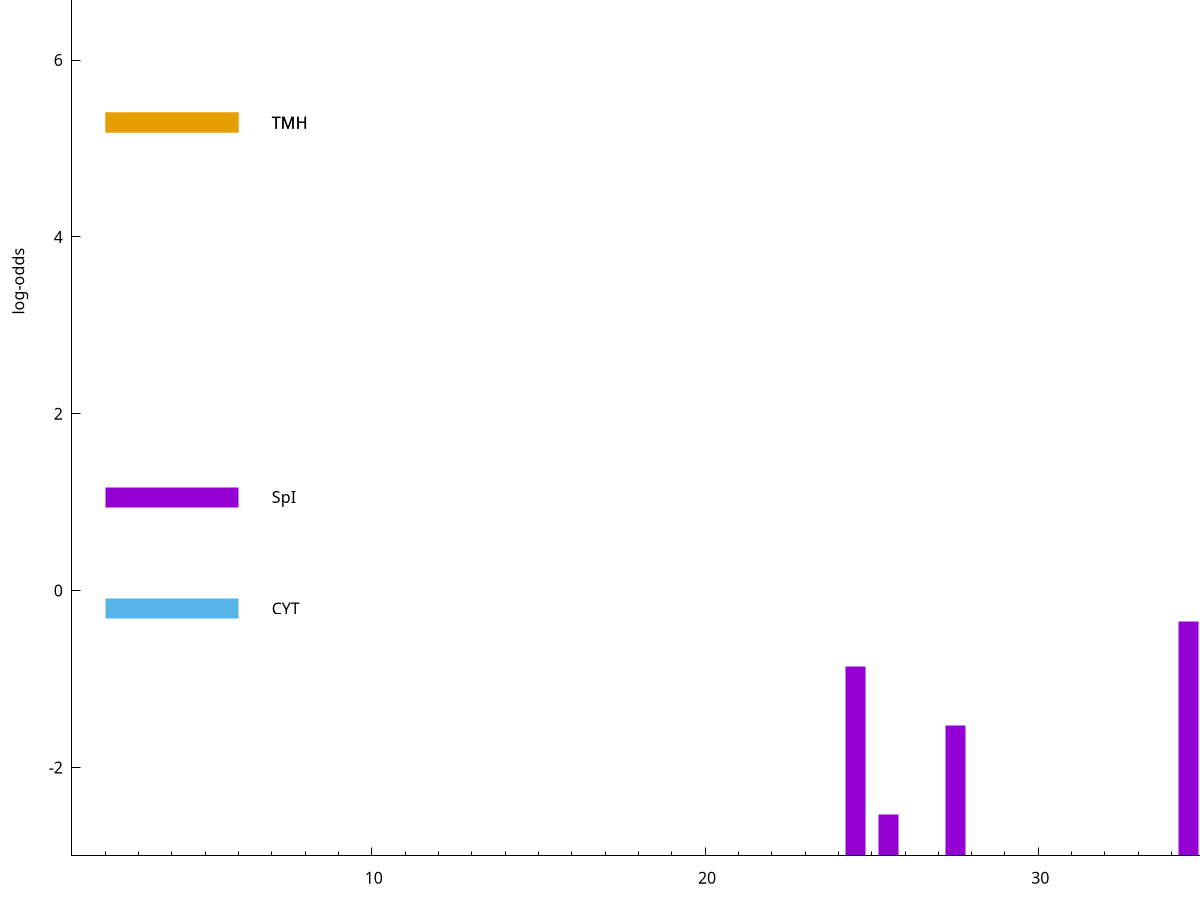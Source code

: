 set title "LipoP predictions for SRR4017849.gff"
set size 2., 1.4
set xrange [1:70] 
set mxtics 10
set yrange [-3:10]
set y2range [0:13]
set ylabel "log-odds"
set term postscript eps color solid "Helvetica" 30
set output "SRR4017849.gff190.eps"
set arrow from 2,5.28939 to 6,5.28939 nohead lt 4 lw 20
set label "TMH" at 7,5.28939
set arrow from 2,1.05797 to 6,1.05797 nohead lt 1 lw 20
set label "SpI" at 7,1.05797
set arrow from 2,-0.200913 to 6,-0.200913 nohead lt 3 lw 20
set label "CYT" at 7,-0.200913
set arrow from 2,5.28939 to 6,5.28939 nohead lt 4 lw 20
set label "TMH" at 7,5.28939
# NOTE: The scores below are the log-odds scores with the threshold
# NOTE: subtracted (a hack to make gnuplot make the histogram all
# NOTE: look nice).
plot "-" axes x1y2 title "" with impulses lt 1 lw 20
34.500000 2.647757
24.500000 2.143654
27.500000 1.478630
25.500000 0.472640
e
exit
